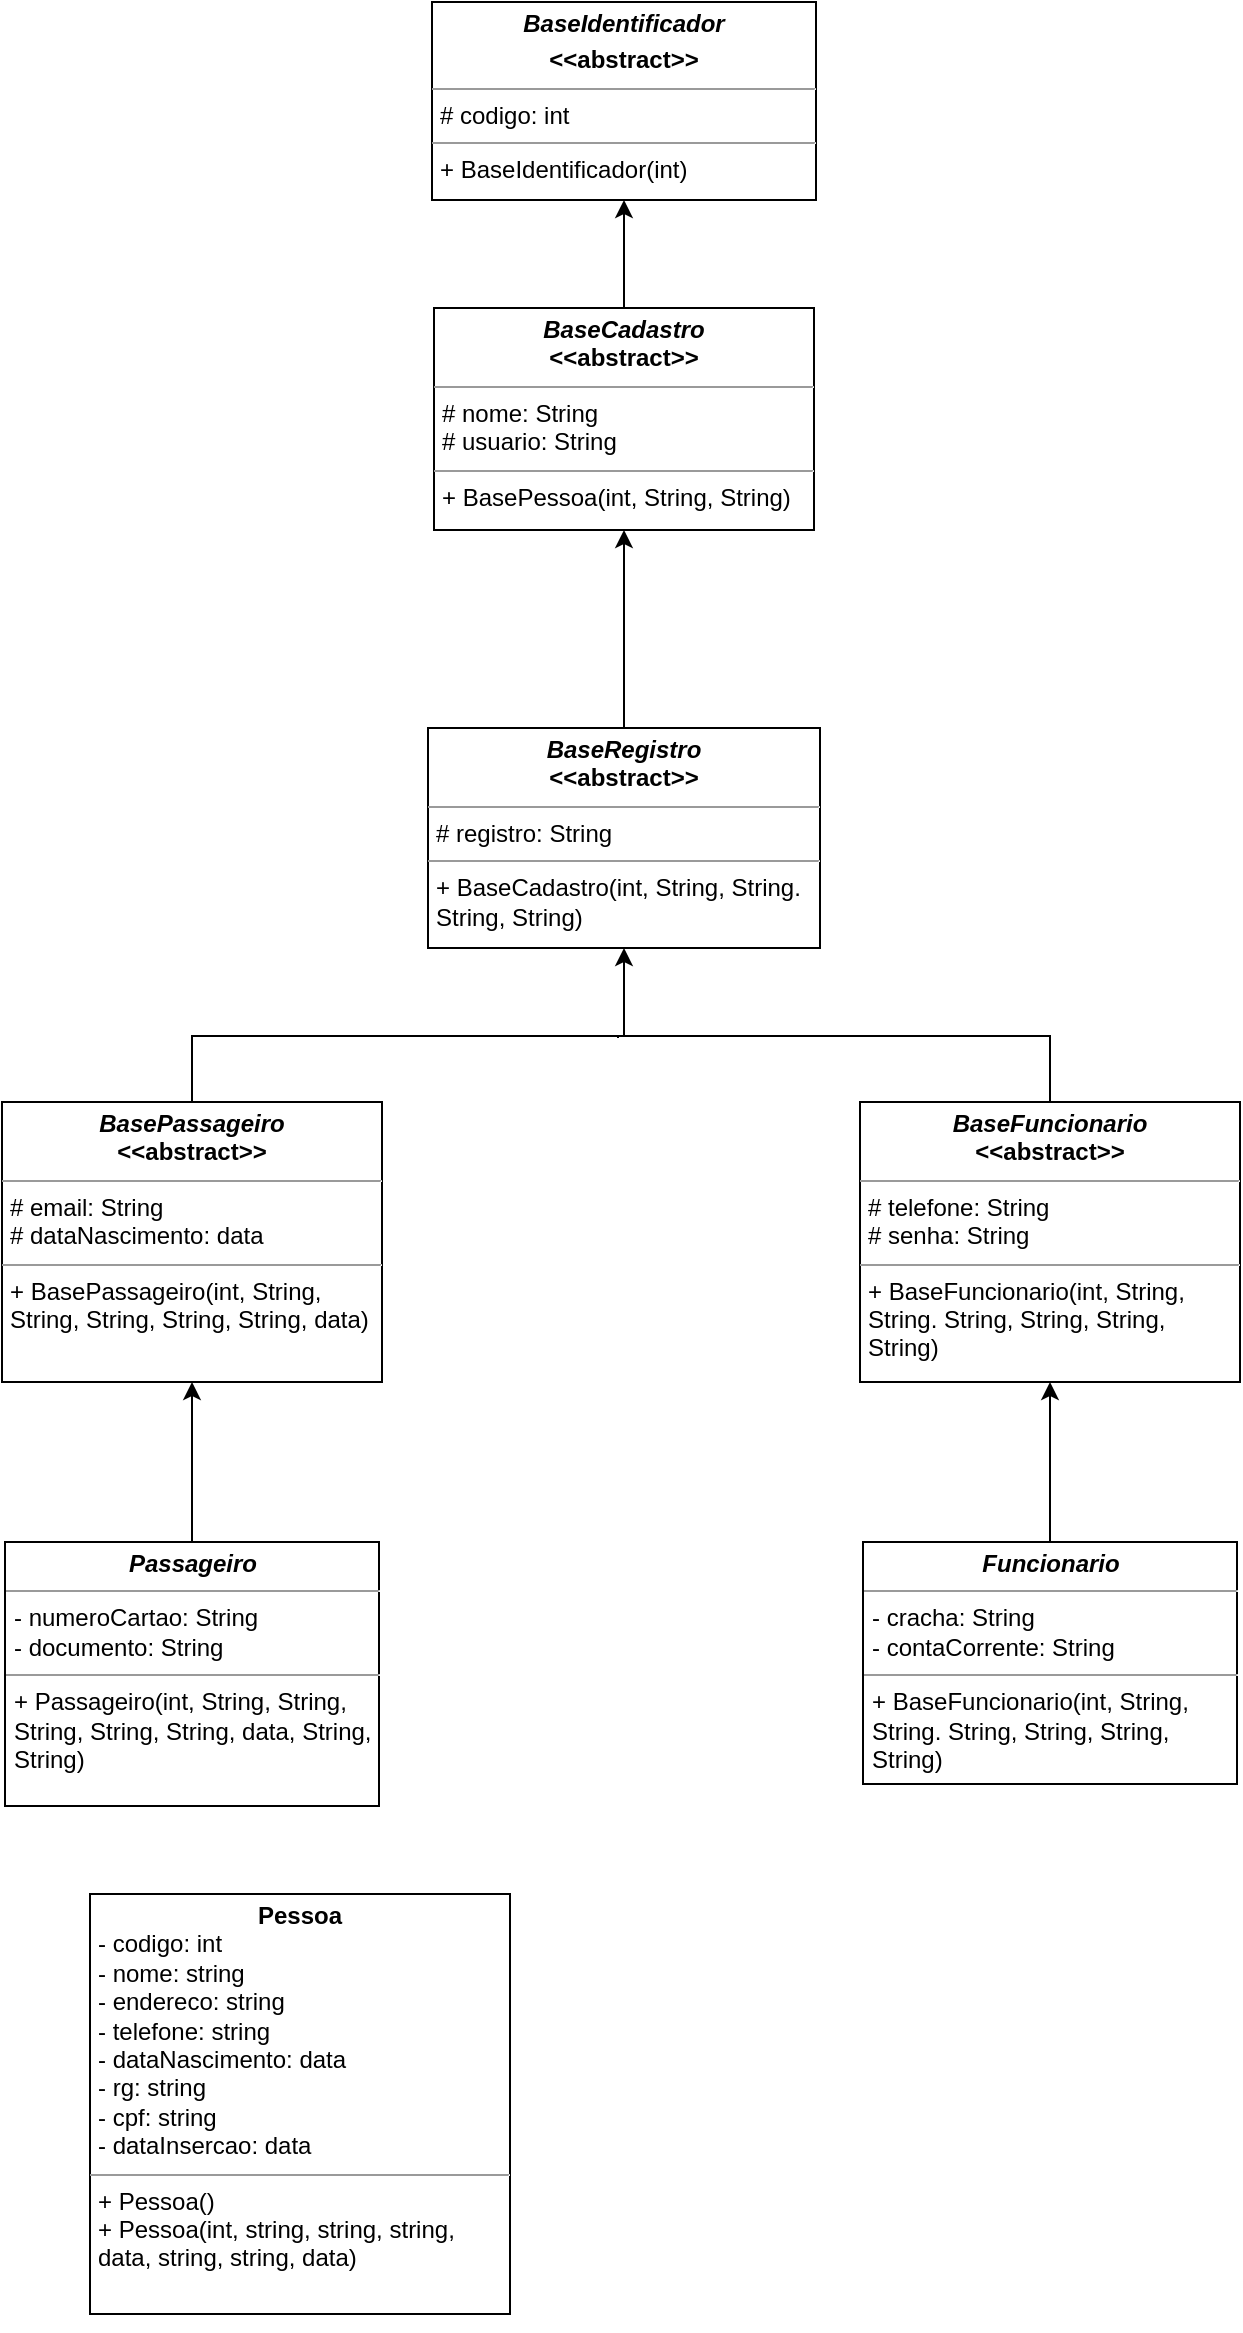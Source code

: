 <mxfile version="21.7.2" type="github">
  <diagram name="Página-1" id="zTcMgCL6L05Ang3_m7it">
    <mxGraphModel dx="880" dy="438" grid="1" gridSize="11" guides="1" tooltips="1" connect="1" arrows="1" fold="1" page="1" pageScale="1" pageWidth="827" pageHeight="1169" math="0" shadow="0">
      <root>
        <mxCell id="0" />
        <mxCell id="1" parent="0" />
        <mxCell id="Iw9H9h8_TzY4R_91twaG-4" value="" style="edgeStyle=orthogonalEdgeStyle;rounded=0;orthogonalLoop=1;jettySize=auto;html=1;" parent="1" source="uXDrPUWeXGatD2e0P2-K-5" target="Iw9H9h8_TzY4R_91twaG-1" edge="1">
          <mxGeometry relative="1" as="geometry" />
        </mxCell>
        <mxCell id="uXDrPUWeXGatD2e0P2-K-5" value="&lt;p style=&quot;margin:0px;margin-top:4px;text-align:center;&quot;&gt;&lt;i&gt;&lt;b&gt;Passageiro&lt;/b&gt;&lt;/i&gt;&lt;br&gt;&lt;/p&gt;&lt;hr size=&quot;1&quot;&gt;&lt;p style=&quot;margin:0px;margin-left:4px;&quot;&gt;- numeroCartao: String&lt;br&gt;&lt;span style=&quot;background-color: initial;&quot;&gt;- documento: String&lt;/span&gt;&lt;/p&gt;&lt;hr size=&quot;1&quot;&gt;&lt;p style=&quot;margin:0px;margin-left:4px;&quot;&gt;+ Passageiro(int, String, String, String, String, String, data, String, String)&lt;br&gt;&lt;/p&gt;" style="verticalAlign=top;align=left;overflow=fill;fontSize=12;fontFamily=Helvetica;html=1;whiteSpace=wrap;" parent="1" vertex="1">
          <mxGeometry x="56.5" y="781" width="187" height="132" as="geometry" />
        </mxCell>
        <mxCell id="Iw9H9h8_TzY4R_91twaG-3" value="" style="edgeStyle=orthogonalEdgeStyle;rounded=0;orthogonalLoop=1;jettySize=auto;html=1;" parent="1" source="uXDrPUWeXGatD2e0P2-K-11" target="Iw9H9h8_TzY4R_91twaG-2" edge="1">
          <mxGeometry relative="1" as="geometry" />
        </mxCell>
        <mxCell id="uXDrPUWeXGatD2e0P2-K-11" value="&lt;p style=&quot;margin:0px;margin-top:4px;text-align:center;&quot;&gt;&lt;i&gt;&lt;b&gt;Funcionario&lt;/b&gt;&lt;/i&gt;&lt;br&gt;&lt;/p&gt;&lt;hr size=&quot;1&quot;&gt;&lt;p style=&quot;margin:0px;margin-left:4px;&quot;&gt;- cracha: String&lt;br&gt;- contaCorrente: String&lt;/p&gt;&lt;hr size=&quot;1&quot;&gt;&lt;p style=&quot;margin:0px;margin-left:4px;&quot;&gt;+ BaseFuncionario(int, String, String. String, String, String, String)&lt;br&gt;&lt;/p&gt;" style="verticalAlign=top;align=left;overflow=fill;fontSize=12;fontFamily=Helvetica;html=1;whiteSpace=wrap;" parent="1" vertex="1">
          <mxGeometry x="485.5" y="781" width="187" height="121" as="geometry" />
        </mxCell>
        <mxCell id="uXDrPUWeXGatD2e0P2-K-12" value="&lt;p style=&quot;margin:0px;margin-top:4px;text-align:center;&quot;&gt;&lt;i style=&quot;background-color: initial;&quot;&gt;&lt;b&gt;BaseIdentificador&lt;/b&gt;&lt;/i&gt;&lt;/p&gt;&lt;p style=&quot;margin:0px;margin-top:4px;text-align:center;&quot;&gt;&lt;b style=&quot;background-color: initial;&quot;&gt;&amp;lt;&amp;lt;abstract&amp;gt;&amp;gt;&lt;/b&gt;&lt;/p&gt;&lt;hr size=&quot;1&quot;&gt;&lt;p style=&quot;margin:0px;margin-left:4px;&quot;&gt;# codigo: int&lt;br&gt;&lt;/p&gt;&lt;hr size=&quot;1&quot;&gt;&lt;p style=&quot;margin:0px;margin-left:4px;&quot;&gt;+ BaseIdentificador(int)&lt;br&gt;&lt;/p&gt;" style="verticalAlign=top;align=left;overflow=fill;fontSize=12;fontFamily=Helvetica;html=1;whiteSpace=wrap;" parent="1" vertex="1">
          <mxGeometry x="270" y="11" width="192" height="99" as="geometry" />
        </mxCell>
        <mxCell id="Iw9H9h8_TzY4R_91twaG-5" value="" style="edgeStyle=orthogonalEdgeStyle;rounded=0;orthogonalLoop=1;jettySize=auto;html=1;" parent="1" source="uXDrPUWeXGatD2e0P2-K-13" target="uXDrPUWeXGatD2e0P2-K-17" edge="1">
          <mxGeometry relative="1" as="geometry" />
        </mxCell>
        <mxCell id="uXDrPUWeXGatD2e0P2-K-13" value="&lt;p style=&quot;margin:0px;margin-top:4px;text-align:center;&quot;&gt;&lt;b&gt;&lt;i&gt;BaseRegistro&lt;/i&gt;&lt;br&gt;&amp;lt;&amp;lt;abstract&amp;gt;&amp;gt;&lt;/b&gt;&lt;/p&gt;&lt;hr size=&quot;1&quot;&gt;&lt;p style=&quot;margin:0px;margin-left:4px;&quot;&gt;&lt;span style=&quot;background-color: initial;&quot;&gt;# registro: String&lt;/span&gt;&lt;br&gt;&lt;/p&gt;&lt;hr size=&quot;1&quot;&gt;&lt;p style=&quot;margin:0px;margin-left:4px;&quot;&gt;+ BaseCadastro(int, String, String. String, String)&lt;br&gt;&lt;/p&gt;" style="verticalAlign=top;align=left;overflow=fill;fontSize=12;fontFamily=Helvetica;html=1;whiteSpace=wrap;" parent="1" vertex="1">
          <mxGeometry x="268" y="374" width="196" height="110" as="geometry" />
        </mxCell>
        <mxCell id="Iw9H9h8_TzY4R_91twaG-6" value="" style="edgeStyle=orthogonalEdgeStyle;rounded=0;orthogonalLoop=1;jettySize=auto;html=1;" parent="1" source="uXDrPUWeXGatD2e0P2-K-17" target="uXDrPUWeXGatD2e0P2-K-12" edge="1">
          <mxGeometry relative="1" as="geometry" />
        </mxCell>
        <mxCell id="uXDrPUWeXGatD2e0P2-K-17" value="&lt;p style=&quot;margin:0px;margin-top:4px;text-align:center;&quot;&gt;&lt;b&gt;&lt;i&gt;BaseCadastro&lt;/i&gt;&lt;br&gt;&amp;lt;&amp;lt;abstract&amp;gt;&amp;gt;&lt;/b&gt;&lt;/p&gt;&lt;hr size=&quot;1&quot;&gt;&lt;p style=&quot;margin:0px;margin-left:4px;&quot;&gt;# nome: String&lt;/p&gt;&lt;p style=&quot;margin:0px;margin-left:4px;&quot;&gt;# usuario: String&lt;br&gt;&lt;/p&gt;&lt;hr size=&quot;1&quot;&gt;&lt;p style=&quot;margin:0px;margin-left:4px;&quot;&gt;+ BasePessoa(int, String, String)&lt;br&gt;&lt;/p&gt;" style="verticalAlign=top;align=left;overflow=fill;fontSize=12;fontFamily=Helvetica;html=1;whiteSpace=wrap;" parent="1" vertex="1">
          <mxGeometry x="271" y="164" width="190" height="111" as="geometry" />
        </mxCell>
        <mxCell id="Iw9H9h8_TzY4R_91twaG-7" style="edgeStyle=orthogonalEdgeStyle;rounded=0;orthogonalLoop=1;jettySize=auto;html=1;entryX=0.5;entryY=1;entryDx=0;entryDy=0;" parent="1" source="Iw9H9h8_TzY4R_91twaG-1" target="uXDrPUWeXGatD2e0P2-K-13" edge="1">
          <mxGeometry relative="1" as="geometry">
            <Array as="points">
              <mxPoint x="150" y="528" />
              <mxPoint x="366" y="528" />
            </Array>
          </mxGeometry>
        </mxCell>
        <mxCell id="Iw9H9h8_TzY4R_91twaG-1" value="&lt;p style=&quot;margin:0px;margin-top:4px;text-align:center;&quot;&gt;&lt;b&gt;&lt;i&gt;BasePassageiro&lt;/i&gt;&lt;br&gt;&amp;lt;&amp;lt;abstract&amp;gt;&amp;gt;&lt;/b&gt;&lt;/p&gt;&lt;hr size=&quot;1&quot;&gt;&lt;p style=&quot;margin:0px;margin-left:4px;&quot;&gt;# email: String&lt;/p&gt;&lt;p style=&quot;margin:0px;margin-left:4px;&quot;&gt;# dataNascimento: data&lt;/p&gt;&lt;hr size=&quot;1&quot;&gt;&lt;p style=&quot;margin:0px;margin-left:4px;&quot;&gt;+ BasePassageiro(int, String, String, String, String, String, data)&lt;br&gt;&lt;/p&gt;" style="verticalAlign=top;align=left;overflow=fill;fontSize=12;fontFamily=Helvetica;html=1;whiteSpace=wrap;" parent="1" vertex="1">
          <mxGeometry x="55" y="561" width="190" height="140" as="geometry" />
        </mxCell>
        <mxCell id="Iw9H9h8_TzY4R_91twaG-9" style="edgeStyle=orthogonalEdgeStyle;rounded=0;orthogonalLoop=1;jettySize=auto;html=1;endArrow=none;endFill=0;" parent="1" source="Iw9H9h8_TzY4R_91twaG-2" edge="1">
          <mxGeometry relative="1" as="geometry">
            <mxPoint x="363" y="529" as="targetPoint" />
            <Array as="points">
              <mxPoint x="579" y="528" />
              <mxPoint x="363" y="528" />
            </Array>
          </mxGeometry>
        </mxCell>
        <mxCell id="Iw9H9h8_TzY4R_91twaG-2" value="&lt;p style=&quot;margin:0px;margin-top:4px;text-align:center;&quot;&gt;&lt;b&gt;&lt;i&gt;BaseFuncionario&lt;/i&gt;&lt;br&gt;&amp;lt;&amp;lt;abstract&amp;gt;&amp;gt;&lt;/b&gt;&lt;/p&gt;&lt;hr size=&quot;1&quot;&gt;&lt;p style=&quot;margin:0px;margin-left:4px;&quot;&gt;# telefone: String&lt;/p&gt;&lt;p style=&quot;margin:0px;margin-left:4px;&quot;&gt;# senha: String&lt;/p&gt;&lt;hr size=&quot;1&quot;&gt;&lt;p style=&quot;margin:0px;margin-left:4px;&quot;&gt;+ BaseFuncionario(int, String, String. String, String, String, String)&lt;br&gt;&lt;/p&gt;" style="verticalAlign=top;align=left;overflow=fill;fontSize=12;fontFamily=Helvetica;html=1;whiteSpace=wrap;" parent="1" vertex="1">
          <mxGeometry x="484" y="561" width="190" height="140" as="geometry" />
        </mxCell>
        <mxCell id="Iw9H9h8_TzY4R_91twaG-10" value="&lt;p style=&quot;margin:0px;margin-top:4px;text-align:center;&quot;&gt;&lt;b&gt;Pessoa&lt;/b&gt;&lt;/p&gt;&lt;p style=&quot;margin:0px;margin-left:4px;&quot;&gt;- codigo: int&lt;/p&gt;&lt;p style=&quot;margin:0px;margin-left:4px;&quot;&gt;- nome: string&lt;/p&gt;&lt;p style=&quot;margin:0px;margin-left:4px;&quot;&gt;- endereco: string&lt;/p&gt;&lt;p style=&quot;margin:0px;margin-left:4px;&quot;&gt;- telefone: string&lt;/p&gt;&lt;p style=&quot;margin:0px;margin-left:4px;&quot;&gt;- dataNascimento: data&lt;/p&gt;&lt;p style=&quot;margin:0px;margin-left:4px;&quot;&gt;- rg: string&lt;/p&gt;&lt;p style=&quot;margin:0px;margin-left:4px;&quot;&gt;- cpf: string&lt;/p&gt;&lt;p style=&quot;margin:0px;margin-left:4px;&quot;&gt;- dataInsercao: data&lt;/p&gt;&lt;hr size=&quot;1&quot;&gt;&lt;p style=&quot;margin:0px;margin-left:4px;&quot;&gt;+ Pessoa()&lt;/p&gt;&lt;p style=&quot;margin:0px;margin-left:4px;&quot;&gt;+ Pessoa(int, string, string, string, data, string, string, data)&lt;/p&gt;" style="verticalAlign=top;align=left;overflow=fill;fontSize=12;fontFamily=Helvetica;html=1;whiteSpace=wrap;" parent="1" vertex="1">
          <mxGeometry x="99" y="957" width="210" height="210" as="geometry" />
        </mxCell>
        <mxCell id="Iw9H9h8_TzY4R_91twaG-11" style="edgeStyle=orthogonalEdgeStyle;rounded=0;orthogonalLoop=1;jettySize=auto;html=1;exitX=0.5;exitY=1;exitDx=0;exitDy=0;" parent="1" source="Iw9H9h8_TzY4R_91twaG-10" target="Iw9H9h8_TzY4R_91twaG-10" edge="1">
          <mxGeometry relative="1" as="geometry" />
        </mxCell>
      </root>
    </mxGraphModel>
  </diagram>
</mxfile>
